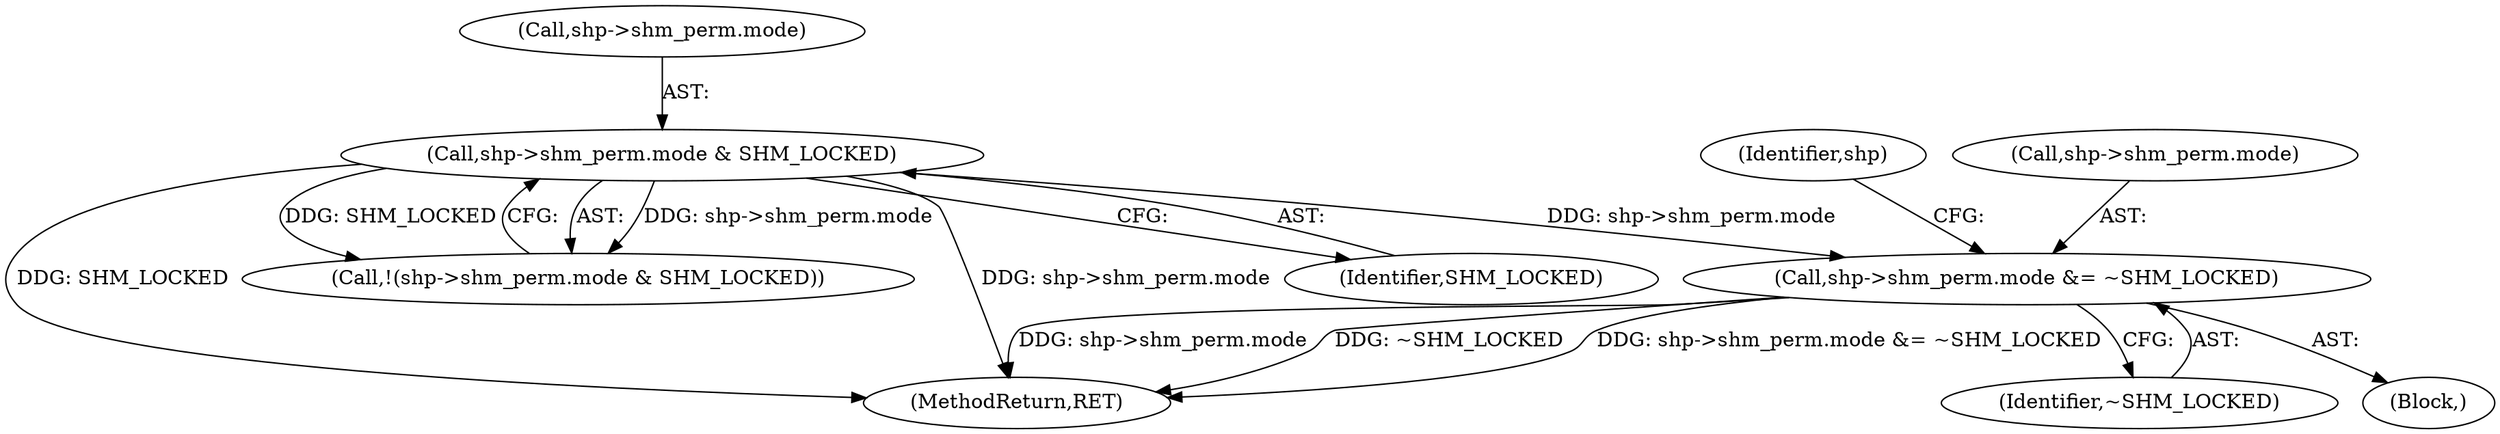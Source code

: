 digraph "0_linux_a399b29dfbaaaf91162b2dc5a5875dd51bbfa2a1@pointer" {
"1000318" [label="(Call,shp->shm_perm.mode &= ~SHM_LOCKED)"];
"1000304" [label="(Call,shp->shm_perm.mode & SHM_LOCKED)"];
"1000163" [label="(Block,)"];
"1000303" [label="(Call,!(shp->shm_perm.mode & SHM_LOCKED))"];
"1000304" [label="(Call,shp->shm_perm.mode & SHM_LOCKED)"];
"1000318" [label="(Call,shp->shm_perm.mode &= ~SHM_LOCKED)"];
"1000360" [label="(MethodReturn,RET)"];
"1000305" [label="(Call,shp->shm_perm.mode)"];
"1000310" [label="(Identifier,SHM_LOCKED)"];
"1000327" [label="(Identifier,shp)"];
"1000319" [label="(Call,shp->shm_perm.mode)"];
"1000324" [label="(Identifier,~SHM_LOCKED)"];
"1000318" -> "1000163"  [label="AST: "];
"1000318" -> "1000324"  [label="CFG: "];
"1000319" -> "1000318"  [label="AST: "];
"1000324" -> "1000318"  [label="AST: "];
"1000327" -> "1000318"  [label="CFG: "];
"1000318" -> "1000360"  [label="DDG: shp->shm_perm.mode &= ~SHM_LOCKED"];
"1000318" -> "1000360"  [label="DDG: shp->shm_perm.mode"];
"1000318" -> "1000360"  [label="DDG: ~SHM_LOCKED"];
"1000304" -> "1000318"  [label="DDG: shp->shm_perm.mode"];
"1000304" -> "1000303"  [label="AST: "];
"1000304" -> "1000310"  [label="CFG: "];
"1000305" -> "1000304"  [label="AST: "];
"1000310" -> "1000304"  [label="AST: "];
"1000303" -> "1000304"  [label="CFG: "];
"1000304" -> "1000360"  [label="DDG: SHM_LOCKED"];
"1000304" -> "1000360"  [label="DDG: shp->shm_perm.mode"];
"1000304" -> "1000303"  [label="DDG: shp->shm_perm.mode"];
"1000304" -> "1000303"  [label="DDG: SHM_LOCKED"];
}
